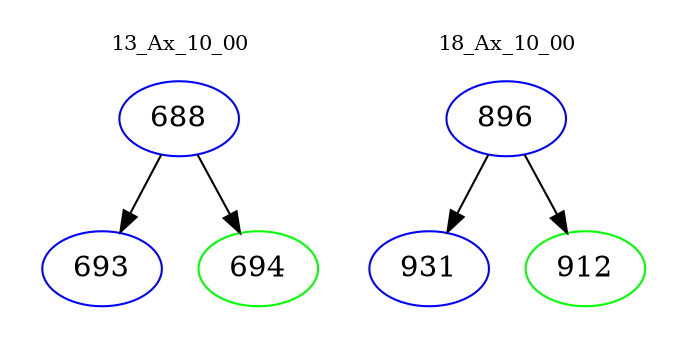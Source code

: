 digraph{
subgraph cluster_0 {
color = white
label = "13_Ax_10_00";
fontsize=10;
T0_688 [label="688", color="blue"]
T0_688 -> T0_693 [color="black"]
T0_693 [label="693", color="blue"]
T0_688 -> T0_694 [color="black"]
T0_694 [label="694", color="green"]
}
subgraph cluster_1 {
color = white
label = "18_Ax_10_00";
fontsize=10;
T1_896 [label="896", color="blue"]
T1_896 -> T1_931 [color="black"]
T1_931 [label="931", color="blue"]
T1_896 -> T1_912 [color="black"]
T1_912 [label="912", color="green"]
}
}
